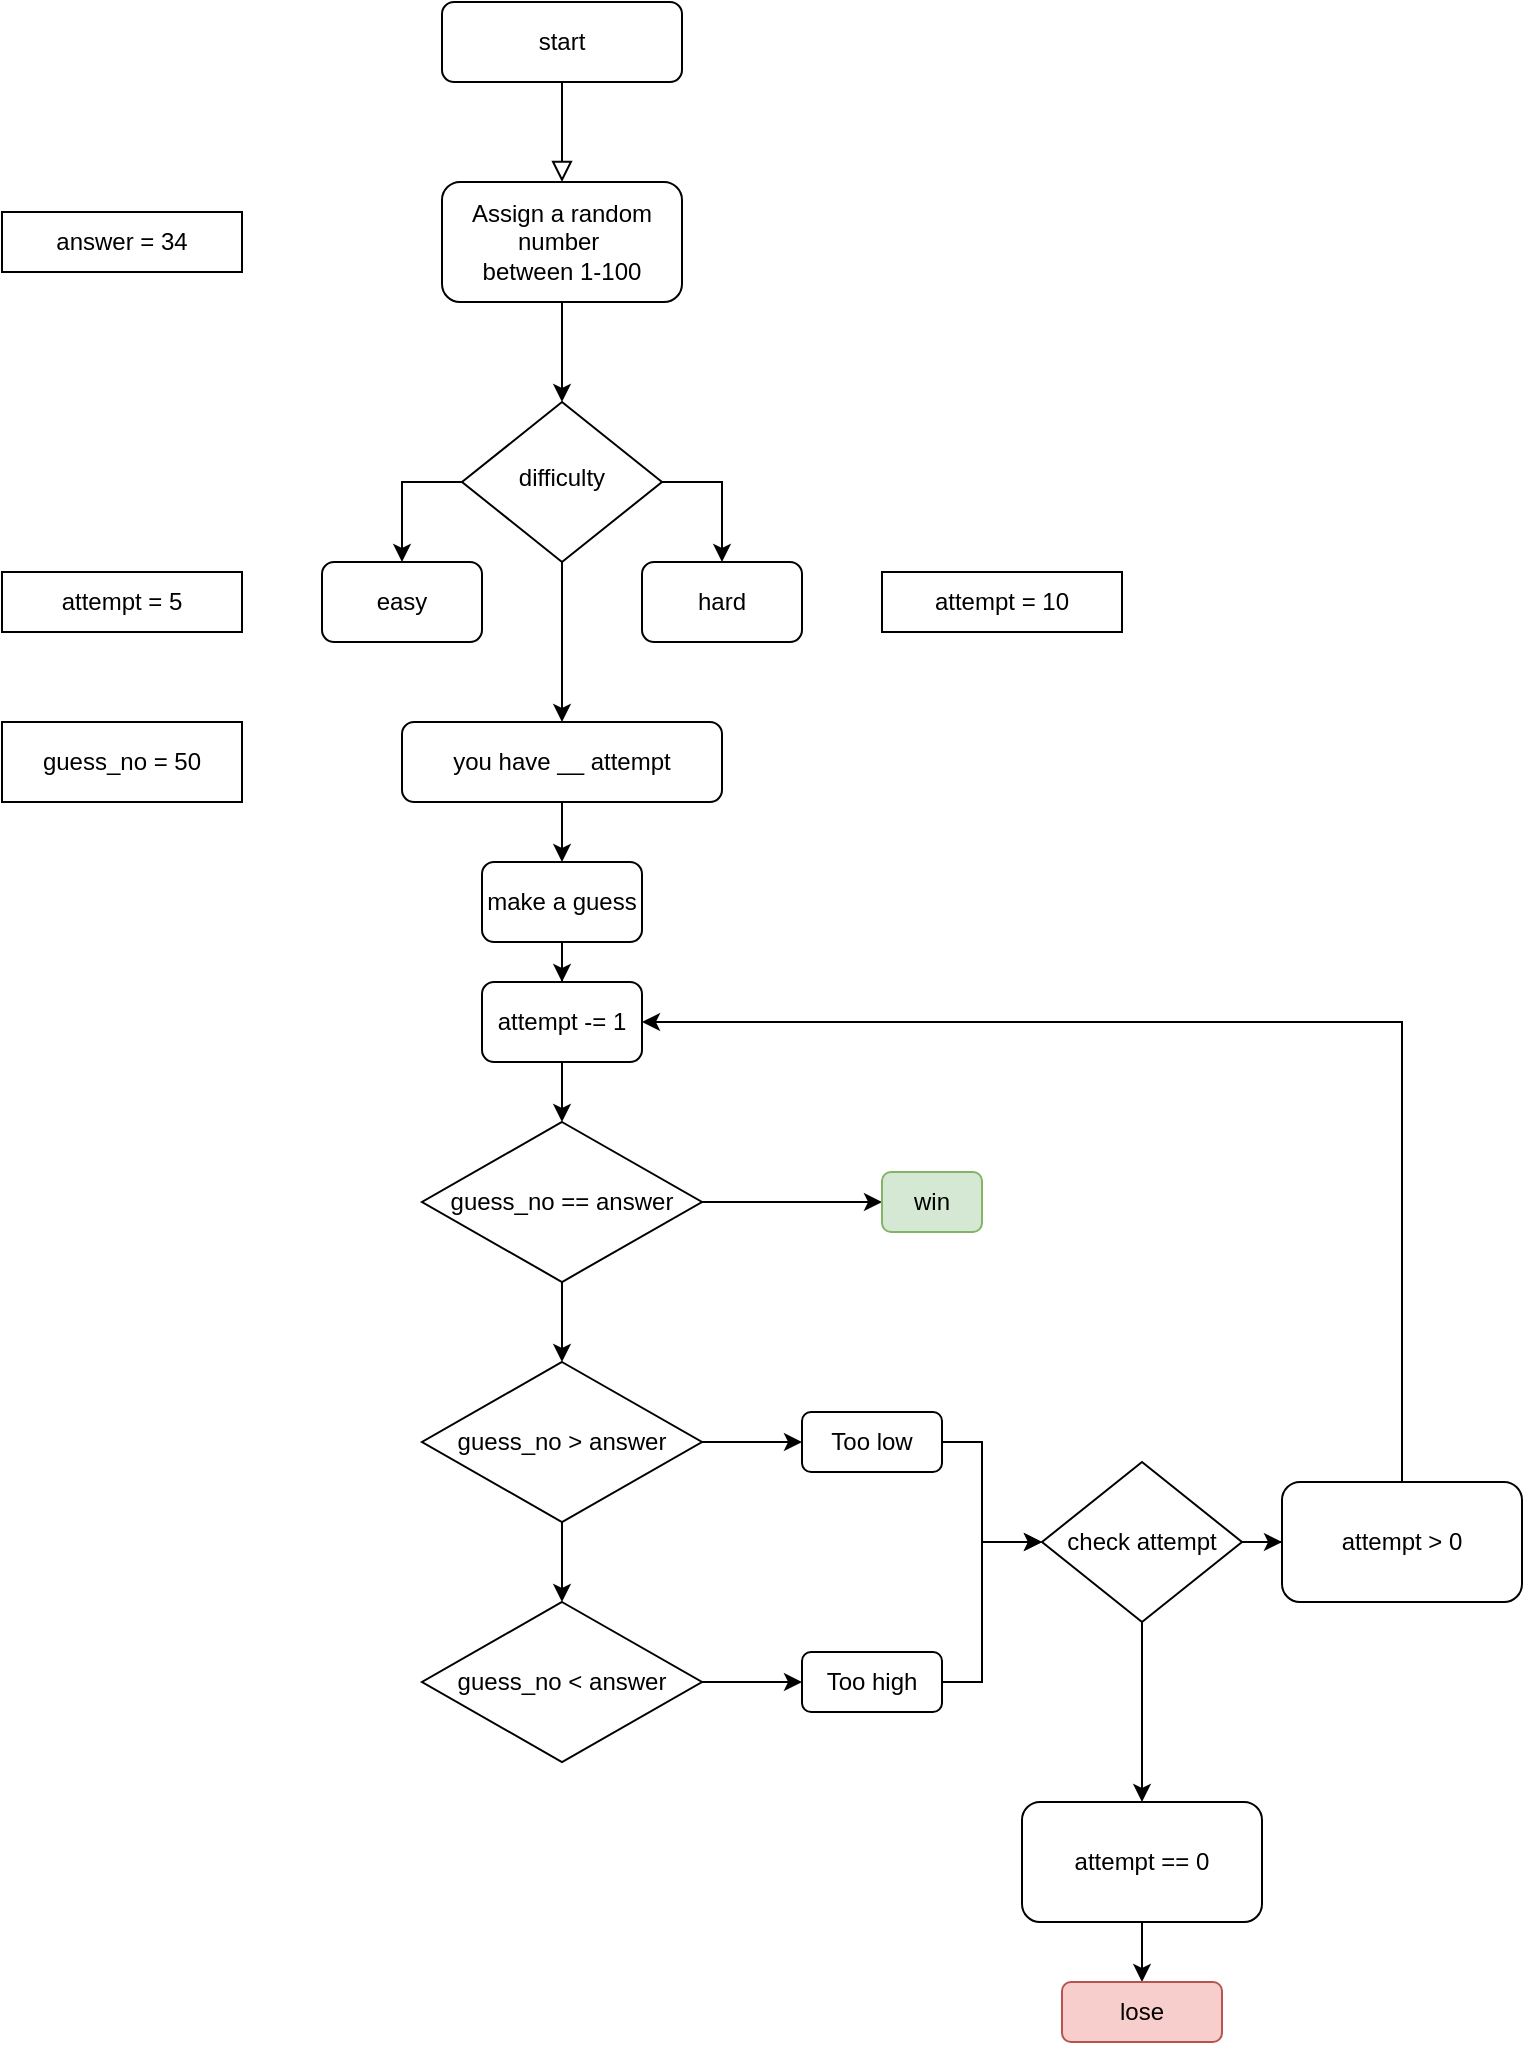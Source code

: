 <mxfile version="21.0.6" type="github">
  <diagram id="C5RBs43oDa-KdzZeNtuy" name="Page-1">
    <mxGraphModel dx="938" dy="802" grid="1" gridSize="10" guides="1" tooltips="1" connect="1" arrows="1" fold="1" page="1" pageScale="1" pageWidth="827" pageHeight="1169" math="0" shadow="0">
      <root>
        <mxCell id="WIyWlLk6GJQsqaUBKTNV-0" />
        <mxCell id="WIyWlLk6GJQsqaUBKTNV-1" parent="WIyWlLk6GJQsqaUBKTNV-0" />
        <mxCell id="WIyWlLk6GJQsqaUBKTNV-2" value="" style="rounded=0;html=1;jettySize=auto;orthogonalLoop=1;fontSize=11;endArrow=block;endFill=0;endSize=8;strokeWidth=1;shadow=0;labelBackgroundColor=none;edgeStyle=orthogonalEdgeStyle;entryX=0.5;entryY=0;entryDx=0;entryDy=0;" parent="WIyWlLk6GJQsqaUBKTNV-1" source="WIyWlLk6GJQsqaUBKTNV-3" target="iWK1rPFehf37iBnxXy8q-0" edge="1">
          <mxGeometry relative="1" as="geometry" />
        </mxCell>
        <mxCell id="WIyWlLk6GJQsqaUBKTNV-3" value="start" style="rounded=1;whiteSpace=wrap;html=1;fontSize=12;glass=0;strokeWidth=1;shadow=0;" parent="WIyWlLk6GJQsqaUBKTNV-1" vertex="1">
          <mxGeometry x="260" y="30" width="120" height="40" as="geometry" />
        </mxCell>
        <mxCell id="iWK1rPFehf37iBnxXy8q-5" style="edgeStyle=orthogonalEdgeStyle;rounded=0;orthogonalLoop=1;jettySize=auto;html=1;exitX=0;exitY=0.5;exitDx=0;exitDy=0;entryX=0.5;entryY=0;entryDx=0;entryDy=0;" parent="WIyWlLk6GJQsqaUBKTNV-1" source="WIyWlLk6GJQsqaUBKTNV-6" target="iWK1rPFehf37iBnxXy8q-3" edge="1">
          <mxGeometry relative="1" as="geometry" />
        </mxCell>
        <mxCell id="iWK1rPFehf37iBnxXy8q-6" style="edgeStyle=orthogonalEdgeStyle;rounded=0;orthogonalLoop=1;jettySize=auto;html=1;exitX=1;exitY=0.5;exitDx=0;exitDy=0;entryX=0.5;entryY=0;entryDx=0;entryDy=0;" parent="WIyWlLk6GJQsqaUBKTNV-1" source="WIyWlLk6GJQsqaUBKTNV-6" target="iWK1rPFehf37iBnxXy8q-4" edge="1">
          <mxGeometry relative="1" as="geometry" />
        </mxCell>
        <mxCell id="iWK1rPFehf37iBnxXy8q-12" value="" style="edgeStyle=orthogonalEdgeStyle;rounded=0;orthogonalLoop=1;jettySize=auto;html=1;" parent="WIyWlLk6GJQsqaUBKTNV-1" source="WIyWlLk6GJQsqaUBKTNV-6" edge="1">
          <mxGeometry relative="1" as="geometry">
            <mxPoint x="320" y="390" as="targetPoint" />
          </mxGeometry>
        </mxCell>
        <mxCell id="WIyWlLk6GJQsqaUBKTNV-6" value="difficulty" style="rhombus;whiteSpace=wrap;html=1;shadow=0;fontFamily=Helvetica;fontSize=12;align=center;strokeWidth=1;spacing=6;spacingTop=-4;" parent="WIyWlLk6GJQsqaUBKTNV-1" vertex="1">
          <mxGeometry x="270" y="230" width="100" height="80" as="geometry" />
        </mxCell>
        <mxCell id="iWK1rPFehf37iBnxXy8q-2" style="edgeStyle=orthogonalEdgeStyle;rounded=0;orthogonalLoop=1;jettySize=auto;html=1;exitX=0.5;exitY=1;exitDx=0;exitDy=0;" parent="WIyWlLk6GJQsqaUBKTNV-1" source="iWK1rPFehf37iBnxXy8q-0" target="WIyWlLk6GJQsqaUBKTNV-6" edge="1">
          <mxGeometry relative="1" as="geometry" />
        </mxCell>
        <mxCell id="iWK1rPFehf37iBnxXy8q-0" value="Assign a random number&amp;nbsp;&lt;br&gt;between 1-100" style="rounded=1;whiteSpace=wrap;html=1;" parent="WIyWlLk6GJQsqaUBKTNV-1" vertex="1">
          <mxGeometry x="260" y="120" width="120" height="60" as="geometry" />
        </mxCell>
        <mxCell id="iWK1rPFehf37iBnxXy8q-3" value="easy" style="rounded=1;whiteSpace=wrap;html=1;" parent="WIyWlLk6GJQsqaUBKTNV-1" vertex="1">
          <mxGeometry x="200" y="310" width="80" height="40" as="geometry" />
        </mxCell>
        <mxCell id="iWK1rPFehf37iBnxXy8q-4" value="hard" style="rounded=1;whiteSpace=wrap;html=1;" parent="WIyWlLk6GJQsqaUBKTNV-1" vertex="1">
          <mxGeometry x="360" y="310" width="80" height="40" as="geometry" />
        </mxCell>
        <mxCell id="iWK1rPFehf37iBnxXy8q-7" value="answer = 34" style="rounded=0;whiteSpace=wrap;html=1;" parent="WIyWlLk6GJQsqaUBKTNV-1" vertex="1">
          <mxGeometry x="40" y="135" width="120" height="30" as="geometry" />
        </mxCell>
        <mxCell id="iWK1rPFehf37iBnxXy8q-9" value="attempt = 5" style="rounded=0;whiteSpace=wrap;html=1;" parent="WIyWlLk6GJQsqaUBKTNV-1" vertex="1">
          <mxGeometry x="40" y="315" width="120" height="30" as="geometry" />
        </mxCell>
        <mxCell id="iWK1rPFehf37iBnxXy8q-10" value="attempt = 10" style="rounded=0;whiteSpace=wrap;html=1;" parent="WIyWlLk6GJQsqaUBKTNV-1" vertex="1">
          <mxGeometry x="480" y="315" width="120" height="30" as="geometry" />
        </mxCell>
        <mxCell id="iWK1rPFehf37iBnxXy8q-18" style="edgeStyle=orthogonalEdgeStyle;rounded=0;orthogonalLoop=1;jettySize=auto;html=1;exitX=0.5;exitY=1;exitDx=0;exitDy=0;entryX=0.5;entryY=0;entryDx=0;entryDy=0;" parent="WIyWlLk6GJQsqaUBKTNV-1" source="iWK1rPFehf37iBnxXy8q-15" target="iWK1rPFehf37iBnxXy8q-16" edge="1">
          <mxGeometry relative="1" as="geometry" />
        </mxCell>
        <mxCell id="iWK1rPFehf37iBnxXy8q-26" style="edgeStyle=orthogonalEdgeStyle;rounded=0;orthogonalLoop=1;jettySize=auto;html=1;exitX=0.5;exitY=1;exitDx=0;exitDy=0;entryX=0.5;entryY=0;entryDx=0;entryDy=0;" parent="WIyWlLk6GJQsqaUBKTNV-1" source="iWK1rPFehf37iBnxXy8q-15" target="iWK1rPFehf37iBnxXy8q-25" edge="1">
          <mxGeometry relative="1" as="geometry" />
        </mxCell>
        <mxCell id="iWK1rPFehf37iBnxXy8q-15" value="make a guess" style="rounded=1;whiteSpace=wrap;html=1;" parent="WIyWlLk6GJQsqaUBKTNV-1" vertex="1">
          <mxGeometry x="280" y="460" width="80" height="40" as="geometry" />
        </mxCell>
        <mxCell id="iWK1rPFehf37iBnxXy8q-20" value="" style="edgeStyle=orthogonalEdgeStyle;rounded=0;orthogonalLoop=1;jettySize=auto;html=1;" parent="WIyWlLk6GJQsqaUBKTNV-1" source="iWK1rPFehf37iBnxXy8q-16" target="iWK1rPFehf37iBnxXy8q-19" edge="1">
          <mxGeometry relative="1" as="geometry" />
        </mxCell>
        <mxCell id="iWK1rPFehf37iBnxXy8q-28" style="edgeStyle=orthogonalEdgeStyle;rounded=0;orthogonalLoop=1;jettySize=auto;html=1;exitX=0.5;exitY=1;exitDx=0;exitDy=0;entryX=0.5;entryY=0;entryDx=0;entryDy=0;" parent="WIyWlLk6GJQsqaUBKTNV-1" source="iWK1rPFehf37iBnxXy8q-16" target="iWK1rPFehf37iBnxXy8q-27" edge="1">
          <mxGeometry relative="1" as="geometry" />
        </mxCell>
        <mxCell id="iWK1rPFehf37iBnxXy8q-16" value="guess_no == answer" style="rhombus;whiteSpace=wrap;html=1;" parent="WIyWlLk6GJQsqaUBKTNV-1" vertex="1">
          <mxGeometry x="250" y="590" width="140" height="80" as="geometry" />
        </mxCell>
        <mxCell id="iWK1rPFehf37iBnxXy8q-17" value="guess_no = 50" style="rounded=0;whiteSpace=wrap;html=1;" parent="WIyWlLk6GJQsqaUBKTNV-1" vertex="1">
          <mxGeometry x="40" y="390" width="120" height="40" as="geometry" />
        </mxCell>
        <mxCell id="iWK1rPFehf37iBnxXy8q-19" value="win" style="rounded=1;whiteSpace=wrap;html=1;fillColor=#d5e8d4;strokeColor=#82b366;" parent="WIyWlLk6GJQsqaUBKTNV-1" vertex="1">
          <mxGeometry x="480" y="615" width="50" height="30" as="geometry" />
        </mxCell>
        <mxCell id="iWK1rPFehf37iBnxXy8q-23" style="edgeStyle=orthogonalEdgeStyle;rounded=0;orthogonalLoop=1;jettySize=auto;html=1;exitX=0.5;exitY=1;exitDx=0;exitDy=0;entryX=0.5;entryY=0;entryDx=0;entryDy=0;" parent="WIyWlLk6GJQsqaUBKTNV-1" source="iWK1rPFehf37iBnxXy8q-22" target="iWK1rPFehf37iBnxXy8q-15" edge="1">
          <mxGeometry relative="1" as="geometry" />
        </mxCell>
        <mxCell id="iWK1rPFehf37iBnxXy8q-22" value="you have __ attempt" style="rounded=1;whiteSpace=wrap;html=1;" parent="WIyWlLk6GJQsqaUBKTNV-1" vertex="1">
          <mxGeometry x="240" y="390" width="160" height="40" as="geometry" />
        </mxCell>
        <mxCell id="iWK1rPFehf37iBnxXy8q-25" value="attempt -= 1" style="rounded=1;whiteSpace=wrap;html=1;" parent="WIyWlLk6GJQsqaUBKTNV-1" vertex="1">
          <mxGeometry x="280" y="520" width="80" height="40" as="geometry" />
        </mxCell>
        <mxCell id="iWK1rPFehf37iBnxXy8q-32" style="edgeStyle=orthogonalEdgeStyle;rounded=0;orthogonalLoop=1;jettySize=auto;html=1;entryX=0.5;entryY=0;entryDx=0;entryDy=0;" parent="WIyWlLk6GJQsqaUBKTNV-1" source="iWK1rPFehf37iBnxXy8q-27" target="iWK1rPFehf37iBnxXy8q-30" edge="1">
          <mxGeometry relative="1" as="geometry" />
        </mxCell>
        <mxCell id="iWK1rPFehf37iBnxXy8q-33" style="edgeStyle=orthogonalEdgeStyle;rounded=0;orthogonalLoop=1;jettySize=auto;html=1;" parent="WIyWlLk6GJQsqaUBKTNV-1" source="iWK1rPFehf37iBnxXy8q-27" target="iWK1rPFehf37iBnxXy8q-29" edge="1">
          <mxGeometry relative="1" as="geometry" />
        </mxCell>
        <mxCell id="iWK1rPFehf37iBnxXy8q-27" value="guess_no &amp;gt; answer" style="rhombus;whiteSpace=wrap;html=1;" parent="WIyWlLk6GJQsqaUBKTNV-1" vertex="1">
          <mxGeometry x="250" y="710" width="140" height="80" as="geometry" />
        </mxCell>
        <mxCell id="iWK1rPFehf37iBnxXy8q-39" style="edgeStyle=orthogonalEdgeStyle;rounded=0;orthogonalLoop=1;jettySize=auto;html=1;exitX=1;exitY=0.5;exitDx=0;exitDy=0;entryX=0;entryY=0.5;entryDx=0;entryDy=0;" parent="WIyWlLk6GJQsqaUBKTNV-1" source="iWK1rPFehf37iBnxXy8q-29" target="iWK1rPFehf37iBnxXy8q-36" edge="1">
          <mxGeometry relative="1" as="geometry">
            <Array as="points">
              <mxPoint x="530" y="750" />
              <mxPoint x="530" y="800" />
            </Array>
          </mxGeometry>
        </mxCell>
        <mxCell id="iWK1rPFehf37iBnxXy8q-29" value="Too low" style="rounded=1;whiteSpace=wrap;html=1;" parent="WIyWlLk6GJQsqaUBKTNV-1" vertex="1">
          <mxGeometry x="440" y="735" width="70" height="30" as="geometry" />
        </mxCell>
        <mxCell id="iWK1rPFehf37iBnxXy8q-34" style="edgeStyle=orthogonalEdgeStyle;rounded=0;orthogonalLoop=1;jettySize=auto;html=1;exitX=1;exitY=0.5;exitDx=0;exitDy=0;" parent="WIyWlLk6GJQsqaUBKTNV-1" source="iWK1rPFehf37iBnxXy8q-30" target="iWK1rPFehf37iBnxXy8q-31" edge="1">
          <mxGeometry relative="1" as="geometry" />
        </mxCell>
        <mxCell id="iWK1rPFehf37iBnxXy8q-30" value="guess_no &amp;lt; answer" style="rhombus;whiteSpace=wrap;html=1;" parent="WIyWlLk6GJQsqaUBKTNV-1" vertex="1">
          <mxGeometry x="250" y="830" width="140" height="80" as="geometry" />
        </mxCell>
        <mxCell id="iWK1rPFehf37iBnxXy8q-40" style="edgeStyle=orthogonalEdgeStyle;rounded=0;orthogonalLoop=1;jettySize=auto;html=1;exitX=1;exitY=0.5;exitDx=0;exitDy=0;" parent="WIyWlLk6GJQsqaUBKTNV-1" source="iWK1rPFehf37iBnxXy8q-31" edge="1">
          <mxGeometry relative="1" as="geometry">
            <mxPoint x="560" y="800" as="targetPoint" />
            <Array as="points">
              <mxPoint x="530" y="870" />
              <mxPoint x="530" y="800" />
            </Array>
          </mxGeometry>
        </mxCell>
        <mxCell id="iWK1rPFehf37iBnxXy8q-31" value="Too high" style="rounded=1;whiteSpace=wrap;html=1;" parent="WIyWlLk6GJQsqaUBKTNV-1" vertex="1">
          <mxGeometry x="440" y="855" width="70" height="30" as="geometry" />
        </mxCell>
        <mxCell id="iWK1rPFehf37iBnxXy8q-42" value="" style="edgeStyle=orthogonalEdgeStyle;rounded=0;orthogonalLoop=1;jettySize=auto;html=1;" parent="WIyWlLk6GJQsqaUBKTNV-1" source="iWK1rPFehf37iBnxXy8q-36" target="iWK1rPFehf37iBnxXy8q-41" edge="1">
          <mxGeometry relative="1" as="geometry" />
        </mxCell>
        <mxCell id="iWK1rPFehf37iBnxXy8q-46" style="edgeStyle=orthogonalEdgeStyle;rounded=0;orthogonalLoop=1;jettySize=auto;html=1;exitX=1;exitY=0.5;exitDx=0;exitDy=0;" parent="WIyWlLk6GJQsqaUBKTNV-1" source="iWK1rPFehf37iBnxXy8q-36" target="iWK1rPFehf37iBnxXy8q-45" edge="1">
          <mxGeometry relative="1" as="geometry" />
        </mxCell>
        <mxCell id="iWK1rPFehf37iBnxXy8q-36" value="check attempt" style="rhombus;whiteSpace=wrap;html=1;" parent="WIyWlLk6GJQsqaUBKTNV-1" vertex="1">
          <mxGeometry x="560" y="760" width="100" height="80" as="geometry" />
        </mxCell>
        <mxCell id="iWK1rPFehf37iBnxXy8q-44" value="" style="edgeStyle=orthogonalEdgeStyle;rounded=0;orthogonalLoop=1;jettySize=auto;html=1;" parent="WIyWlLk6GJQsqaUBKTNV-1" source="iWK1rPFehf37iBnxXy8q-41" target="iWK1rPFehf37iBnxXy8q-43" edge="1">
          <mxGeometry relative="1" as="geometry" />
        </mxCell>
        <mxCell id="iWK1rPFehf37iBnxXy8q-41" value="attempt == 0" style="rounded=1;whiteSpace=wrap;html=1;" parent="WIyWlLk6GJQsqaUBKTNV-1" vertex="1">
          <mxGeometry x="550" y="930" width="120" height="60" as="geometry" />
        </mxCell>
        <mxCell id="iWK1rPFehf37iBnxXy8q-43" value="lose" style="rounded=1;whiteSpace=wrap;html=1;fillColor=#f8cecc;strokeColor=#b85450;" parent="WIyWlLk6GJQsqaUBKTNV-1" vertex="1">
          <mxGeometry x="570" y="1020" width="80" height="30" as="geometry" />
        </mxCell>
        <mxCell id="iWK1rPFehf37iBnxXy8q-47" style="edgeStyle=orthogonalEdgeStyle;rounded=0;orthogonalLoop=1;jettySize=auto;html=1;exitX=0.5;exitY=0;exitDx=0;exitDy=0;entryX=1;entryY=0.5;entryDx=0;entryDy=0;" parent="WIyWlLk6GJQsqaUBKTNV-1" source="iWK1rPFehf37iBnxXy8q-45" target="iWK1rPFehf37iBnxXy8q-25" edge="1">
          <mxGeometry relative="1" as="geometry" />
        </mxCell>
        <mxCell id="iWK1rPFehf37iBnxXy8q-45" value="attempt &amp;gt; 0" style="rounded=1;whiteSpace=wrap;html=1;" parent="WIyWlLk6GJQsqaUBKTNV-1" vertex="1">
          <mxGeometry x="680" y="770" width="120" height="60" as="geometry" />
        </mxCell>
      </root>
    </mxGraphModel>
  </diagram>
</mxfile>
